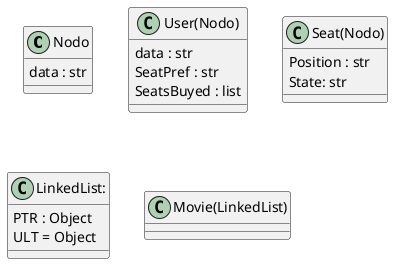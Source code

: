 @startuml

class Nodo{
    data : str
}
class User(Nodo){
    data : str
    SeatPref : str
    SeatsBuyed : list
}

class Seat(Nodo){
    Position : str
    State: str
}

class LinkedList:{
    PTR : Object
    ULT = Object

}
class Movie(LinkedList){
    
}
@enduml